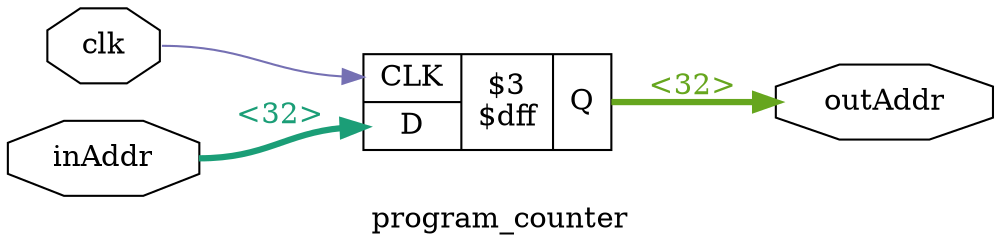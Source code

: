 digraph "program_counter" {
label="program_counter";
rankdir="LR";
remincross=true;
n1 [ shape=octagon, label="clk", color="black", fontcolor="black" ];
n2 [ shape=octagon, label="inAddr", color="black", fontcolor="black" ];
n3 [ shape=octagon, label="outAddr", color="black", fontcolor="black" ];
{ rank="source"; n1; n2;}
{ rank="sink"; n3;}
c7 [ shape=record, label="{{<p4> CLK|<p5> D}|$3\n$dff|{<p6> Q}}" ];
n1:e -> c7:p4:w [colorscheme="dark28", color="3", fontcolor="3", label=""];
n2:e -> c7:p5:w [colorscheme="dark28", color="1", fontcolor="1", style="setlinewidth(3)", label="<32>"];
c7:p6:e -> n3:w [colorscheme="dark28", color="5", fontcolor="5", style="setlinewidth(3)", label="<32>"];
}
